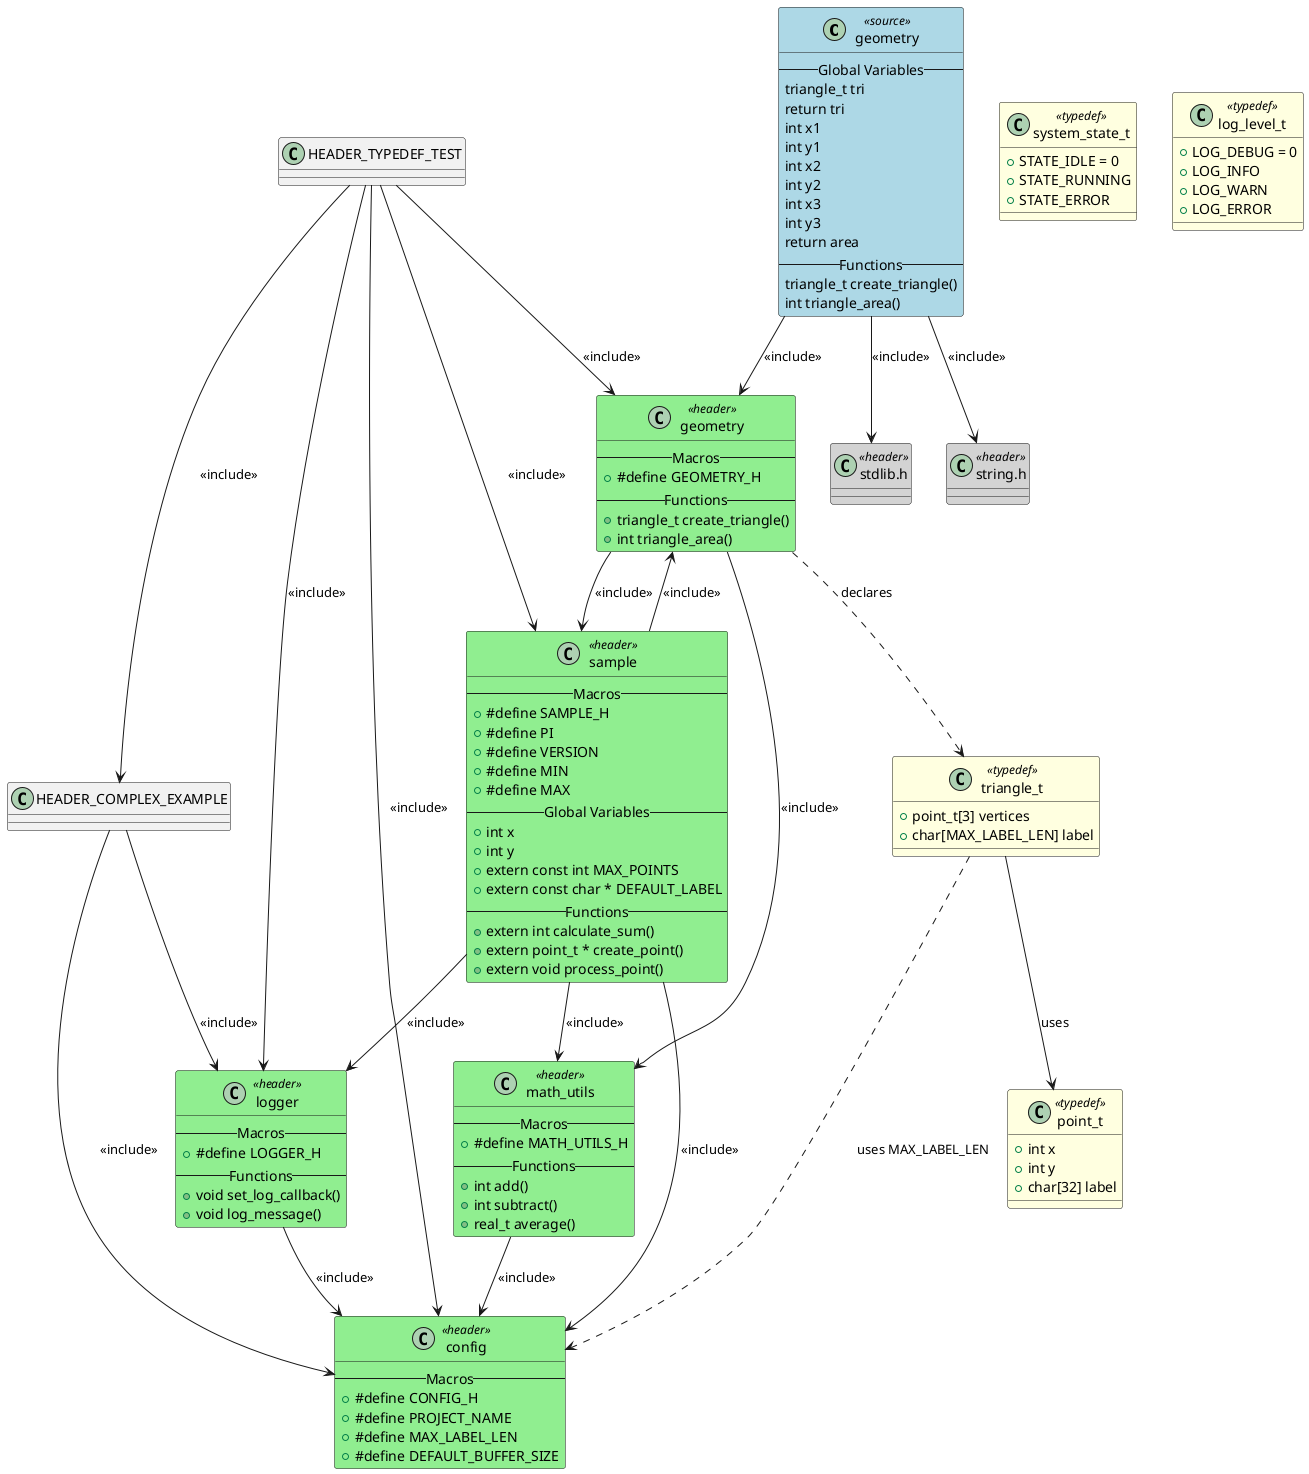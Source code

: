 @startuml geometry

class "geometry" as GEOMETRY <<source>> #LightBlue
{
    -- Global Variables --
    triangle_t tri
    return tri
    int x1
    int y1
    int x2
    int y2
    int x3
    int y3
    return area
    -- Functions --
    triangle_t create_triangle()
    int triangle_area()
}

class "geometry" as HEADER_GEOMETRY <<header>> #LightGreen
{
    -- Macros --
    + #define GEOMETRY_H
    -- Functions --
    + triangle_t create_triangle()
    + int triangle_area()
}

class "string.h" as HEADER_STRING_H <<header>> #LightGray
{
}

class "stdlib.h" as HEADER_STDLIB_H <<header>> #LightGray
{
}

class "sample" as HEADER_SAMPLE <<header>> #LightGreen
{
    -- Macros --
    + #define SAMPLE_H
    + #define PI
    + #define VERSION
    + #define MIN
    + #define MAX
    -- Global Variables --
    + int x
    + int y
    + extern const int MAX_POINTS
    + extern const char * DEFAULT_LABEL
    -- Functions --
    + extern int calculate_sum()
    + extern point_t * create_point()
    + extern void process_point()
}

class "config" as HEADER_CONFIG <<header>> #LightGreen
{
    -- Macros --
    + #define CONFIG_H
    + #define PROJECT_NAME
    + #define MAX_LABEL_LEN
    + #define DEFAULT_BUFFER_SIZE
}

class "logger" as HEADER_LOGGER <<header>> #LightGreen
{
    -- Macros --
    + #define LOGGER_H
    -- Functions --
    + void set_log_callback()
    + void log_message()
}

class "math_utils" as HEADER_MATH_UTILS <<header>> #LightGreen
{
    -- Macros --
    + #define MATH_UTILS_H
    -- Functions --
    + int add()
    + int subtract()
    + real_t average()
}

class "triangle_t" as TYPEDEF_TRIANGLE_T <<typedef>> #LightYellow
{
    + point_t[3] vertices
    + char[MAX_LABEL_LEN] label
}

class "point_t" as TYPEDEF_POINT_T <<typedef>> #LightYellow
{
    + int x
    + int y
    + char[32] label
}

class "system_state_t" as TYPEDEF_SYSTEM_STATE_T <<typedef>> #LightYellow
{
    + STATE_IDLE = 0
    + STATE_RUNNING
    + STATE_ERROR
}

class "log_level_t" as TYPEDEF_LOG_LEVEL_T <<typedef>> #LightYellow
{
    + LOG_DEBUG = 0
    + LOG_INFO
    + LOG_WARN
    + LOG_ERROR
}

HEADER_GEOMETRY --> HEADER_SAMPLE : <<include>>
HEADER_GEOMETRY --> HEADER_MATH_UTILS : <<include>>
HEADER_COMPLEX_EXAMPLE --> HEADER_CONFIG : <<include>>
HEADER_COMPLEX_EXAMPLE --> HEADER_LOGGER : <<include>>
HEADER_LOGGER --> HEADER_CONFIG : <<include>>
HEADER_MATH_UTILS --> HEADER_CONFIG : <<include>>
HEADER_SAMPLE --> HEADER_MATH_UTILS : <<include>>
HEADER_SAMPLE --> HEADER_LOGGER : <<include>>
HEADER_SAMPLE --> HEADER_GEOMETRY : <<include>>
HEADER_SAMPLE --> HEADER_CONFIG : <<include>>
HEADER_TYPEDEF_TEST --> HEADER_COMPLEX_EXAMPLE : <<include>>
HEADER_TYPEDEF_TEST --> HEADER_GEOMETRY : <<include>>
HEADER_TYPEDEF_TEST --> HEADER_LOGGER : <<include>>
HEADER_TYPEDEF_TEST --> HEADER_SAMPLE : <<include>>
HEADER_TYPEDEF_TEST --> HEADER_CONFIG : <<include>>
GEOMETRY --> HEADER_GEOMETRY : <<include>>
GEOMETRY --> HEADER_STRING_H : <<include>>
GEOMETRY --> HEADER_STDLIB_H : <<include>>
HEADER_GEOMETRY ..> TYPEDEF_TRIANGLE_T : declares
TYPEDEF_TRIANGLE_T --> TYPEDEF_POINT_T : uses
TYPEDEF_TRIANGLE_T ..> HEADER_CONFIG : uses MAX_LABEL_LEN

@enduml